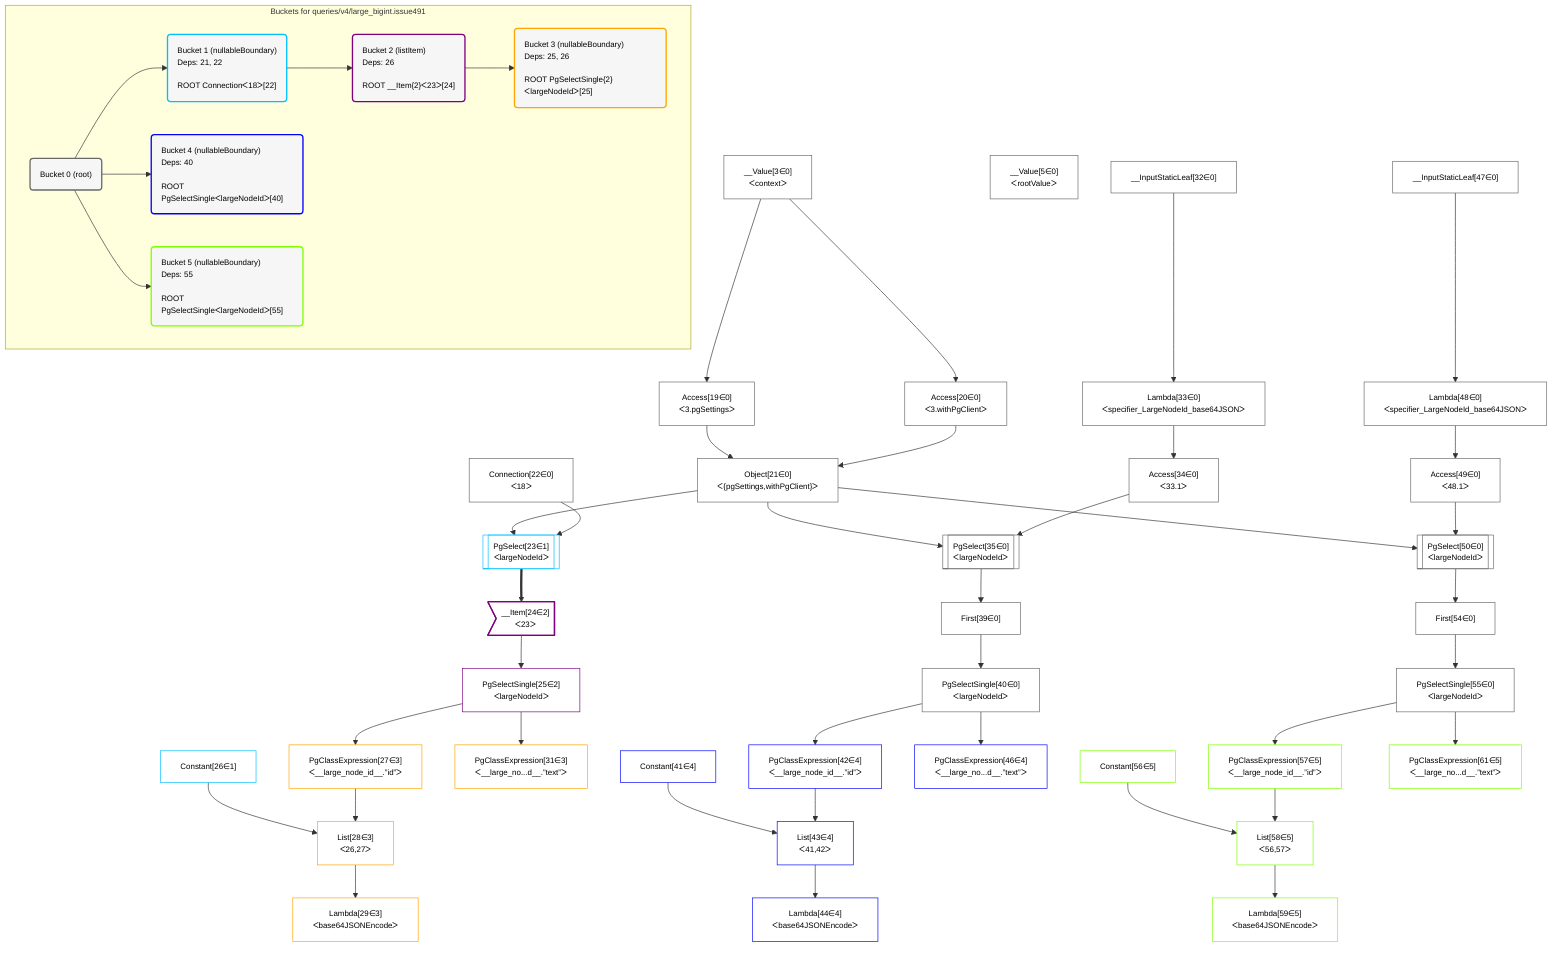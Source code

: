 %%{init: {'themeVariables': { 'fontSize': '12px'}}}%%
graph TD
    classDef path fill:#eee,stroke:#000,color:#000
    classDef plan fill:#fff,stroke-width:1px,color:#000
    classDef itemplan fill:#fff,stroke-width:2px,color:#000
    classDef sideeffectplan fill:#f00,stroke-width:2px,color:#000
    classDef bucket fill:#f6f6f6,color:#000,stroke-width:2px,text-align:left


    %% define steps
    __Value3["__Value[3∈0]<br />ᐸcontextᐳ"]:::plan
    __Value5["__Value[5∈0]<br />ᐸrootValueᐳ"]:::plan
    Access19["Access[19∈0]<br />ᐸ3.pgSettingsᐳ"]:::plan
    Access20["Access[20∈0]<br />ᐸ3.withPgClientᐳ"]:::plan
    Object21["Object[21∈0]<br />ᐸ{pgSettings,withPgClient}ᐳ"]:::plan
    Connection22["Connection[22∈0]<br />ᐸ18ᐳ"]:::plan
    PgSelect23[["PgSelect[23∈1]<br />ᐸlargeNodeIdᐳ"]]:::plan
    __Item24>"__Item[24∈2]<br />ᐸ23ᐳ"]:::itemplan
    PgSelectSingle25["PgSelectSingle[25∈2]<br />ᐸlargeNodeIdᐳ"]:::plan
    Constant26["Constant[26∈1]"]:::plan
    PgClassExpression27["PgClassExpression[27∈3]<br />ᐸ__large_node_id__.”id”ᐳ"]:::plan
    List28["List[28∈3]<br />ᐸ26,27ᐳ"]:::plan
    Lambda29["Lambda[29∈3]<br />ᐸbase64JSONEncodeᐳ"]:::plan
    PgClassExpression31["PgClassExpression[31∈3]<br />ᐸ__large_no...d__.”text”ᐳ"]:::plan
    __InputStaticLeaf32["__InputStaticLeaf[32∈0]"]:::plan
    Lambda33["Lambda[33∈0]<br />ᐸspecifier_LargeNodeId_base64JSONᐳ"]:::plan
    Access34["Access[34∈0]<br />ᐸ33.1ᐳ"]:::plan
    PgSelect35[["PgSelect[35∈0]<br />ᐸlargeNodeIdᐳ"]]:::plan
    First39["First[39∈0]"]:::plan
    PgSelectSingle40["PgSelectSingle[40∈0]<br />ᐸlargeNodeIdᐳ"]:::plan
    Constant41["Constant[41∈4]"]:::plan
    PgClassExpression42["PgClassExpression[42∈4]<br />ᐸ__large_node_id__.”id”ᐳ"]:::plan
    List43["List[43∈4]<br />ᐸ41,42ᐳ"]:::plan
    Lambda44["Lambda[44∈4]<br />ᐸbase64JSONEncodeᐳ"]:::plan
    PgClassExpression46["PgClassExpression[46∈4]<br />ᐸ__large_no...d__.”text”ᐳ"]:::plan
    __InputStaticLeaf47["__InputStaticLeaf[47∈0]"]:::plan
    Lambda48["Lambda[48∈0]<br />ᐸspecifier_LargeNodeId_base64JSONᐳ"]:::plan
    Access49["Access[49∈0]<br />ᐸ48.1ᐳ"]:::plan
    PgSelect50[["PgSelect[50∈0]<br />ᐸlargeNodeIdᐳ"]]:::plan
    First54["First[54∈0]"]:::plan
    PgSelectSingle55["PgSelectSingle[55∈0]<br />ᐸlargeNodeIdᐳ"]:::plan
    Constant56["Constant[56∈5]"]:::plan
    PgClassExpression57["PgClassExpression[57∈5]<br />ᐸ__large_node_id__.”id”ᐳ"]:::plan
    List58["List[58∈5]<br />ᐸ56,57ᐳ"]:::plan
    Lambda59["Lambda[59∈5]<br />ᐸbase64JSONEncodeᐳ"]:::plan
    PgClassExpression61["PgClassExpression[61∈5]<br />ᐸ__large_no...d__.”text”ᐳ"]:::plan

    %% plan dependencies
    __Value3 --> Access19
    __Value3 --> Access20
    Access19 & Access20 --> Object21
    Object21 & Connection22 --> PgSelect23
    PgSelect23 ==> __Item24
    __Item24 --> PgSelectSingle25
    PgSelectSingle25 --> PgClassExpression27
    Constant26 & PgClassExpression27 --> List28
    List28 --> Lambda29
    PgSelectSingle25 --> PgClassExpression31
    __InputStaticLeaf32 --> Lambda33
    Lambda33 --> Access34
    Object21 & Access34 --> PgSelect35
    PgSelect35 --> First39
    First39 --> PgSelectSingle40
    PgSelectSingle40 --> PgClassExpression42
    Constant41 & PgClassExpression42 --> List43
    List43 --> Lambda44
    PgSelectSingle40 --> PgClassExpression46
    __InputStaticLeaf47 --> Lambda48
    Lambda48 --> Access49
    Object21 & Access49 --> PgSelect50
    PgSelect50 --> First54
    First54 --> PgSelectSingle55
    PgSelectSingle55 --> PgClassExpression57
    Constant56 & PgClassExpression57 --> List58
    List58 --> Lambda59
    PgSelectSingle55 --> PgClassExpression61

    subgraph "Buckets for queries/v4/large_bigint.issue491"
    Bucket0("Bucket 0 (root)"):::bucket
    classDef bucket0 stroke:#696969
    class Bucket0,__Value3,__Value5,Access19,Access20,Object21,Connection22,__InputStaticLeaf32,Lambda33,Access34,PgSelect35,First39,PgSelectSingle40,__InputStaticLeaf47,Lambda48,Access49,PgSelect50,First54,PgSelectSingle55 bucket0
    Bucket1("Bucket 1 (nullableBoundary)<br />Deps: 21, 22<br /><br />ROOT Connectionᐸ18ᐳ[22]"):::bucket
    classDef bucket1 stroke:#00bfff
    class Bucket1,PgSelect23,Constant26 bucket1
    Bucket2("Bucket 2 (listItem)<br />Deps: 26<br /><br />ROOT __Item{2}ᐸ23ᐳ[24]"):::bucket
    classDef bucket2 stroke:#7f007f
    class Bucket2,__Item24,PgSelectSingle25 bucket2
    Bucket3("Bucket 3 (nullableBoundary)<br />Deps: 25, 26<br /><br />ROOT PgSelectSingle{2}ᐸlargeNodeIdᐳ[25]"):::bucket
    classDef bucket3 stroke:#ffa500
    class Bucket3,PgClassExpression27,List28,Lambda29,PgClassExpression31 bucket3
    Bucket4("Bucket 4 (nullableBoundary)<br />Deps: 40<br /><br />ROOT PgSelectSingleᐸlargeNodeIdᐳ[40]"):::bucket
    classDef bucket4 stroke:#0000ff
    class Bucket4,Constant41,PgClassExpression42,List43,Lambda44,PgClassExpression46 bucket4
    Bucket5("Bucket 5 (nullableBoundary)<br />Deps: 55<br /><br />ROOT PgSelectSingleᐸlargeNodeIdᐳ[55]"):::bucket
    classDef bucket5 stroke:#7fff00
    class Bucket5,Constant56,PgClassExpression57,List58,Lambda59,PgClassExpression61 bucket5
    Bucket0 --> Bucket1 & Bucket4 & Bucket5
    Bucket1 --> Bucket2
    Bucket2 --> Bucket3
    end